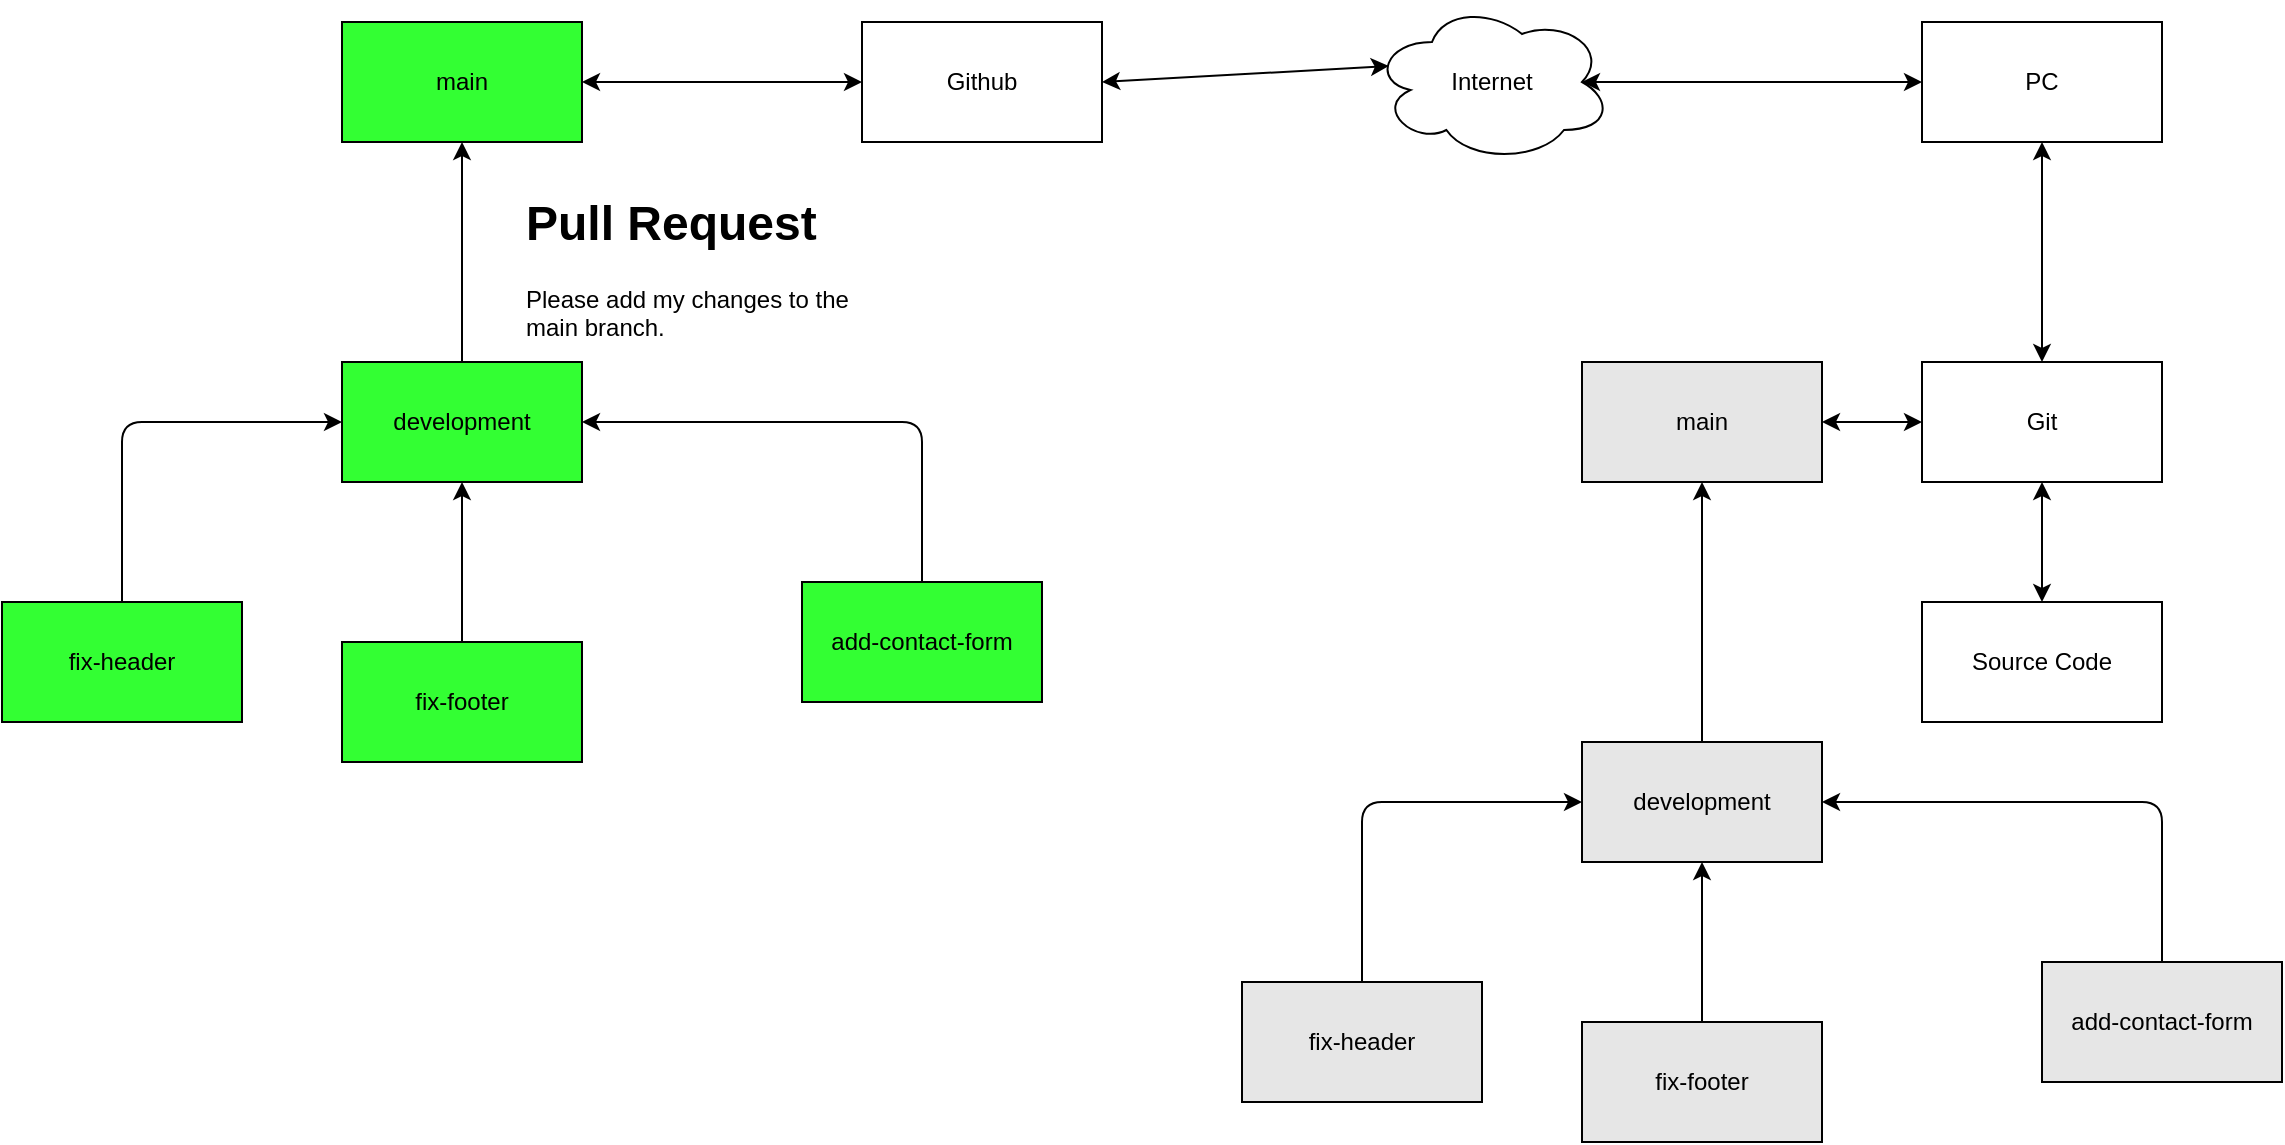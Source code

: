 <mxfile>
    <diagram id="zUlmMGEnGRj1Uxqas1PH" name="Page-1">
        <mxGraphModel dx="2269" dy="916" grid="1" gridSize="10" guides="1" tooltips="1" connect="1" arrows="1" fold="1" page="1" pageScale="1" pageWidth="850" pageHeight="1100" math="0" shadow="0">
            <root>
                <mxCell id="0"/>
                <mxCell id="1" parent="0"/>
                <mxCell id="3" value="Github" style="rounded=0;whiteSpace=wrap;html=1;" vertex="1" parent="1">
                    <mxGeometry x="110" y="190" width="120" height="60" as="geometry"/>
                </mxCell>
                <mxCell id="4" value="Git" style="rounded=0;whiteSpace=wrap;html=1;" vertex="1" parent="1">
                    <mxGeometry x="640" y="360" width="120" height="60" as="geometry"/>
                </mxCell>
                <mxCell id="6" value="PC" style="rounded=0;whiteSpace=wrap;html=1;" vertex="1" parent="1">
                    <mxGeometry x="640" y="190" width="120" height="60" as="geometry"/>
                </mxCell>
                <mxCell id="7" value="Internet" style="ellipse;shape=cloud;whiteSpace=wrap;html=1;" vertex="1" parent="1">
                    <mxGeometry x="365" y="180" width="120" height="80" as="geometry"/>
                </mxCell>
                <mxCell id="8" value="" style="endArrow=classic;startArrow=classic;html=1;entryX=0.5;entryY=1;entryDx=0;entryDy=0;" edge="1" parent="1" source="4" target="6">
                    <mxGeometry width="50" height="50" relative="1" as="geometry">
                        <mxPoint x="540" y="440" as="sourcePoint"/>
                        <mxPoint x="590" y="390" as="targetPoint"/>
                    </mxGeometry>
                </mxCell>
                <mxCell id="9" value="" style="endArrow=classic;startArrow=classic;html=1;exitX=1;exitY=0.5;exitDx=0;exitDy=0;entryX=0.07;entryY=0.4;entryDx=0;entryDy=0;entryPerimeter=0;" edge="1" parent="1" source="3" target="7">
                    <mxGeometry width="50" height="50" relative="1" as="geometry">
                        <mxPoint x="280" y="470" as="sourcePoint"/>
                        <mxPoint x="330" y="420" as="targetPoint"/>
                    </mxGeometry>
                </mxCell>
                <mxCell id="10" value="" style="endArrow=classic;startArrow=classic;html=1;entryX=0;entryY=0.5;entryDx=0;entryDy=0;exitX=0.875;exitY=0.5;exitDx=0;exitDy=0;exitPerimeter=0;" edge="1" parent="1" source="7" target="6">
                    <mxGeometry width="50" height="50" relative="1" as="geometry">
                        <mxPoint x="460" y="410" as="sourcePoint"/>
                        <mxPoint x="510" y="360" as="targetPoint"/>
                    </mxGeometry>
                </mxCell>
                <mxCell id="11" value="Source Code" style="rounded=0;whiteSpace=wrap;html=1;" vertex="1" parent="1">
                    <mxGeometry x="640" y="480" width="120" height="60" as="geometry"/>
                </mxCell>
                <mxCell id="12" value="" style="endArrow=classic;startArrow=classic;html=1;exitX=0.5;exitY=0;exitDx=0;exitDy=0;entryX=0.5;entryY=1;entryDx=0;entryDy=0;" edge="1" parent="1" source="11" target="4">
                    <mxGeometry width="50" height="50" relative="1" as="geometry">
                        <mxPoint x="180" y="460" as="sourcePoint"/>
                        <mxPoint x="230" y="410" as="targetPoint"/>
                    </mxGeometry>
                </mxCell>
                <mxCell id="13" value="main" style="rounded=0;whiteSpace=wrap;html=1;fillColor=#E6E6E6;" vertex="1" parent="1">
                    <mxGeometry x="470" y="360" width="120" height="60" as="geometry"/>
                </mxCell>
                <mxCell id="16" style="edgeStyle=none;html=1;exitX=0.5;exitY=0;exitDx=0;exitDy=0;entryX=0.5;entryY=1;entryDx=0;entryDy=0;fillColor=#E6E6E6;" edge="1" parent="1" source="14" target="13">
                    <mxGeometry relative="1" as="geometry"/>
                </mxCell>
                <mxCell id="14" value="development" style="rounded=0;whiteSpace=wrap;html=1;fillColor=#E6E6E6;" vertex="1" parent="1">
                    <mxGeometry x="470" y="550" width="120" height="60" as="geometry"/>
                </mxCell>
                <mxCell id="20" style="edgeStyle=orthogonalEdgeStyle;html=1;exitX=0.5;exitY=0;exitDx=0;exitDy=0;entryX=0;entryY=0.5;entryDx=0;entryDy=0;fillColor=#E6E6E6;" edge="1" parent="1" source="17" target="14">
                    <mxGeometry relative="1" as="geometry"/>
                </mxCell>
                <mxCell id="17" value="fix-header" style="rounded=0;whiteSpace=wrap;html=1;fillColor=#E6E6E6;" vertex="1" parent="1">
                    <mxGeometry x="300" y="670" width="120" height="60" as="geometry"/>
                </mxCell>
                <mxCell id="21" style="edgeStyle=none;html=1;exitX=0.5;exitY=0;exitDx=0;exitDy=0;entryX=0.5;entryY=1;entryDx=0;entryDy=0;fillColor=#E6E6E6;" edge="1" parent="1" source="18" target="14">
                    <mxGeometry relative="1" as="geometry"/>
                </mxCell>
                <mxCell id="18" value="fix-footer" style="rounded=0;whiteSpace=wrap;html=1;fillColor=#E6E6E6;" vertex="1" parent="1">
                    <mxGeometry x="470" y="690" width="120" height="60" as="geometry"/>
                </mxCell>
                <mxCell id="22" style="edgeStyle=orthogonalEdgeStyle;html=1;exitX=0.5;exitY=0;exitDx=0;exitDy=0;entryX=1;entryY=0.5;entryDx=0;entryDy=0;fillColor=#E6E6E6;" edge="1" parent="1" source="19" target="14">
                    <mxGeometry relative="1" as="geometry"/>
                </mxCell>
                <mxCell id="19" value="add-contact-form" style="rounded=0;whiteSpace=wrap;html=1;fillColor=#E6E6E6;" vertex="1" parent="1">
                    <mxGeometry x="700" y="660" width="120" height="60" as="geometry"/>
                </mxCell>
                <mxCell id="24" value="&lt;h1 style=&quot;margin-top: 0px;&quot;&gt;Pull Request&lt;/h1&gt;&lt;p&gt;Please add my changes to the main branch.&lt;/p&gt;" style="text;html=1;whiteSpace=wrap;overflow=hidden;rounded=0;" vertex="1" parent="1">
                    <mxGeometry x="-60" y="270" width="180" height="90" as="geometry"/>
                </mxCell>
                <mxCell id="25" value="main" style="rounded=0;whiteSpace=wrap;html=1;fillColor=#33FF33;" vertex="1" parent="1">
                    <mxGeometry x="-150" y="190" width="120" height="60" as="geometry"/>
                </mxCell>
                <mxCell id="26" style="edgeStyle=none;html=1;exitX=0.5;exitY=0;exitDx=0;exitDy=0;entryX=0.5;entryY=1;entryDx=0;entryDy=0;fillColor=#33FF33;" edge="1" parent="1" source="27" target="25">
                    <mxGeometry relative="1" as="geometry"/>
                </mxCell>
                <mxCell id="27" value="development" style="rounded=0;whiteSpace=wrap;html=1;fillColor=#33FF33;" vertex="1" parent="1">
                    <mxGeometry x="-150" y="360" width="120" height="60" as="geometry"/>
                </mxCell>
                <mxCell id="28" style="edgeStyle=orthogonalEdgeStyle;html=1;exitX=0.5;exitY=0;exitDx=0;exitDy=0;entryX=0;entryY=0.5;entryDx=0;entryDy=0;fillColor=#33FF33;" edge="1" parent="1" source="29" target="27">
                    <mxGeometry relative="1" as="geometry"/>
                </mxCell>
                <mxCell id="29" value="fix-header" style="rounded=0;whiteSpace=wrap;html=1;fillColor=#33FF33;" vertex="1" parent="1">
                    <mxGeometry x="-320" y="480" width="120" height="60" as="geometry"/>
                </mxCell>
                <mxCell id="30" style="edgeStyle=none;html=1;exitX=0.5;exitY=0;exitDx=0;exitDy=0;entryX=0.5;entryY=1;entryDx=0;entryDy=0;fillColor=#33FF33;" edge="1" parent="1" source="31" target="27">
                    <mxGeometry relative="1" as="geometry"/>
                </mxCell>
                <mxCell id="31" value="fix-footer" style="rounded=0;whiteSpace=wrap;html=1;fillColor=#33FF33;" vertex="1" parent="1">
                    <mxGeometry x="-150" y="500" width="120" height="60" as="geometry"/>
                </mxCell>
                <mxCell id="32" style="edgeStyle=orthogonalEdgeStyle;html=1;exitX=0.5;exitY=0;exitDx=0;exitDy=0;entryX=1;entryY=0.5;entryDx=0;entryDy=0;fillColor=#33FF33;" edge="1" parent="1" source="33" target="27">
                    <mxGeometry relative="1" as="geometry"/>
                </mxCell>
                <mxCell id="33" value="add-contact-form" style="rounded=0;whiteSpace=wrap;html=1;fillColor=#33FF33;" vertex="1" parent="1">
                    <mxGeometry x="80" y="470" width="120" height="60" as="geometry"/>
                </mxCell>
                <mxCell id="34" value="" style="endArrow=classic;startArrow=classic;html=1;exitX=1;exitY=0.5;exitDx=0;exitDy=0;entryX=0;entryY=0.5;entryDx=0;entryDy=0;" edge="1" parent="1" source="13" target="4">
                    <mxGeometry width="50" height="50" relative="1" as="geometry">
                        <mxPoint x="580" y="470" as="sourcePoint"/>
                        <mxPoint x="630" y="420" as="targetPoint"/>
                    </mxGeometry>
                </mxCell>
                <mxCell id="35" value="" style="endArrow=classic;startArrow=classic;html=1;exitX=1;exitY=0.5;exitDx=0;exitDy=0;entryX=0;entryY=0.5;entryDx=0;entryDy=0;" edge="1" parent="1" source="25" target="3">
                    <mxGeometry width="50" height="50" relative="1" as="geometry">
                        <mxPoint y="290" as="sourcePoint"/>
                        <mxPoint x="50" y="240" as="targetPoint"/>
                    </mxGeometry>
                </mxCell>
            </root>
        </mxGraphModel>
    </diagram>
</mxfile>